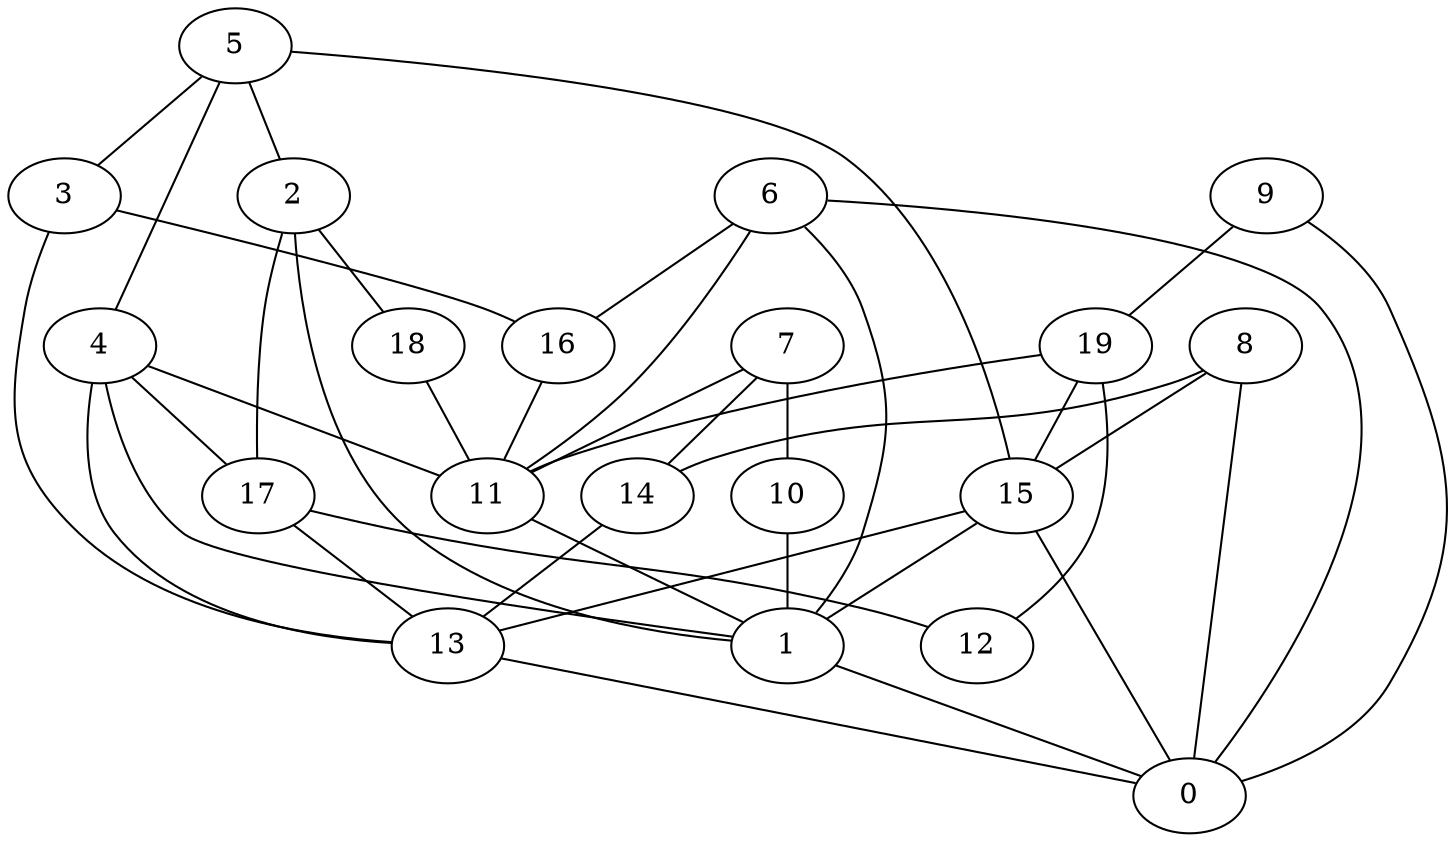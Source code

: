 digraph GG_graph {

subgraph G_graph {
edge [color = black]
"8" -> "0" [dir = none]
"3" -> "16" [dir = none]
"2" -> "18" [dir = none]
"4" -> "13" [dir = none]
"17" -> "12" [dir = none]
"7" -> "10" [dir = none]
"13" -> "0" [dir = none]
"15" -> "1" [dir = none]
"15" -> "13" [dir = none]
"10" -> "1" [dir = none]
"5" -> "3" [dir = none]
"5" -> "15" [dir = none]
"6" -> "1" [dir = none]
"19" -> "12" [dir = none]
"19" -> "15" [dir = none]
"18" -> "11" [dir = none]
"11" -> "1" [dir = none]
"14" -> "13" [dir = none]
"9" -> "0" [dir = none]
"15" -> "0" [dir = none]
"3" -> "13" [dir = none]
"7" -> "14" [dir = none]
"9" -> "19" [dir = none]
"7" -> "11" [dir = none]
"16" -> "11" [dir = none]
"5" -> "4" [dir = none]
"8" -> "15" [dir = none]
"19" -> "11" [dir = none]
"6" -> "11" [dir = none]
"2" -> "17" [dir = none]
"2" -> "1" [dir = none]
"4" -> "1" [dir = none]
"17" -> "13" [dir = none]
"6" -> "0" [dir = none]
"8" -> "14" [dir = none]
"5" -> "2" [dir = none]
"1" -> "0" [dir = none]
"4" -> "11" [dir = none]
"6" -> "16" [dir = none]
"4" -> "17" [dir = none]
}

}
